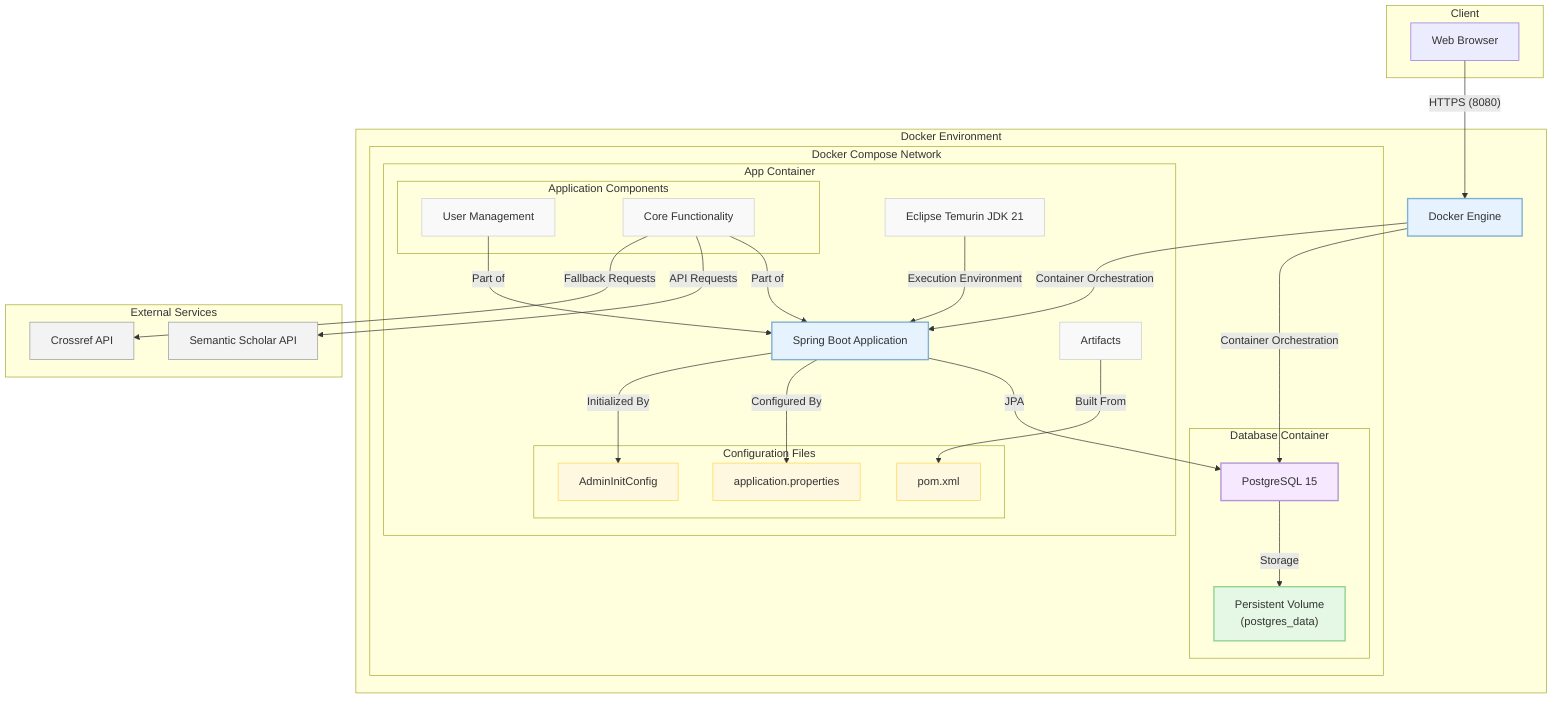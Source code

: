 flowchart TB
    subgraph "Client"
        browser["Web Browser"]
    end

    subgraph "Docker Environment"
        docker["Docker Engine"]
        
        subgraph "Docker Compose Network"
            subgraph "App Container"
                jdk["Eclipse Temurin JDK 21"]
                springapp["Spring Boot Application"]
                artifacts["Artifacts"]
                
                subgraph "Application Components"
                    userMgmt["User Management"]
                    coreFunctions["Core Functionality"]
                end
                
                subgraph "Configuration Files"
                    appProps["application.properties"]
                    adminInit["AdminInitConfig"]
                    pom["pom.xml"]
                end
            end
            
            subgraph "Database Container"
                postgres["PostgreSQL 15"]
                pgdata["Persistent Volume\n(postgres_data)"]
            end
        end
    end

    subgraph "External Services"
        scholar["Semantic Scholar API"]
        crossref["Crossref API"]
    end
    
    %% Connections
    browser -->|"HTTPS (8080)"|docker
    docker -->|"Container Orchestration"|springapp
    docker -->|"Container Orchestration"|postgres
    
    jdk -->|"Execution Environment"|springapp
    
    springapp -->|"JPA"|postgres
    postgres -->|"Storage"|pgdata
    
    artifacts -->|"Built From"|pom
    springapp -->|"Configured By"|appProps
    springapp -->|"Initialized By"|adminInit
    
    userMgmt -->|"Part of"|springapp
    coreFunctions -->|"Part of"|springapp
    
    coreFunctions -->|"API Requests"|scholar
    coreFunctions -->|"Fallback Requests"|crossref
    
    classDef container fill:#e6f3ff,stroke:#7fb1d3,stroke-width:2px
    classDef component fill:#f9f9f9,stroke:#ccc,stroke-width:1px
    classDef database fill:#f5e8ff,stroke:#b794d8,stroke-width:2px
    classDef volume fill:#e5f8e5,stroke:#93d393,stroke-width:2px
    classDef file fill:#fff8e1,stroke:#ffd54f,stroke-width:1px
    classDef external fill:#f3f3f3,stroke:#999,stroke-width:1px
    
    class docker,springapp container
    class jdk,userMgmt,coreFunctions,artifacts component
    class postgres database
    class pgdata volume
    class appProps,adminInit,pom file
    class scholar,crossref external